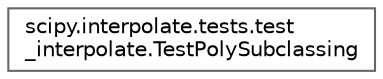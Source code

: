 digraph "Graphical Class Hierarchy"
{
 // LATEX_PDF_SIZE
  bgcolor="transparent";
  edge [fontname=Helvetica,fontsize=10,labelfontname=Helvetica,labelfontsize=10];
  node [fontname=Helvetica,fontsize=10,shape=box,height=0.2,width=0.4];
  rankdir="LR";
  Node0 [id="Node000000",label="scipy.interpolate.tests.test\l_interpolate.TestPolySubclassing",height=0.2,width=0.4,color="grey40", fillcolor="white", style="filled",URL="$d3/d19/classscipy_1_1interpolate_1_1tests_1_1test__interpolate_1_1TestPolySubclassing.html",tooltip=" "];
}
